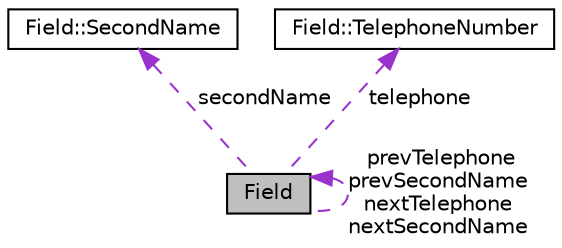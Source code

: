 digraph "Field"
{
 // LATEX_PDF_SIZE
  edge [fontname="Helvetica",fontsize="10",labelfontname="Helvetica",labelfontsize="10"];
  node [fontname="Helvetica",fontsize="10",shape=record];
  Node1 [label="Field",height=0.2,width=0.4,color="black", fillcolor="grey75", style="filled", fontcolor="black",tooltip=" "];
  Node1 -> Node1 [dir="back",color="darkorchid3",fontsize="10",style="dashed",label=" prevTelephone\nprevSecondName\nnextTelephone\nnextSecondName" ,fontname="Helvetica"];
  Node2 -> Node1 [dir="back",color="darkorchid3",fontsize="10",style="dashed",label=" secondName" ,fontname="Helvetica"];
  Node2 [label="Field::SecondName",height=0.2,width=0.4,color="black", fillcolor="white", style="filled",URL="$struct_field_1_1_second_name.html",tooltip=" "];
  Node3 -> Node1 [dir="back",color="darkorchid3",fontsize="10",style="dashed",label=" telephone" ,fontname="Helvetica"];
  Node3 [label="Field::TelephoneNumber",height=0.2,width=0.4,color="black", fillcolor="white", style="filled",URL="$struct_field_1_1_telephone_number.html",tooltip=" "];
}
